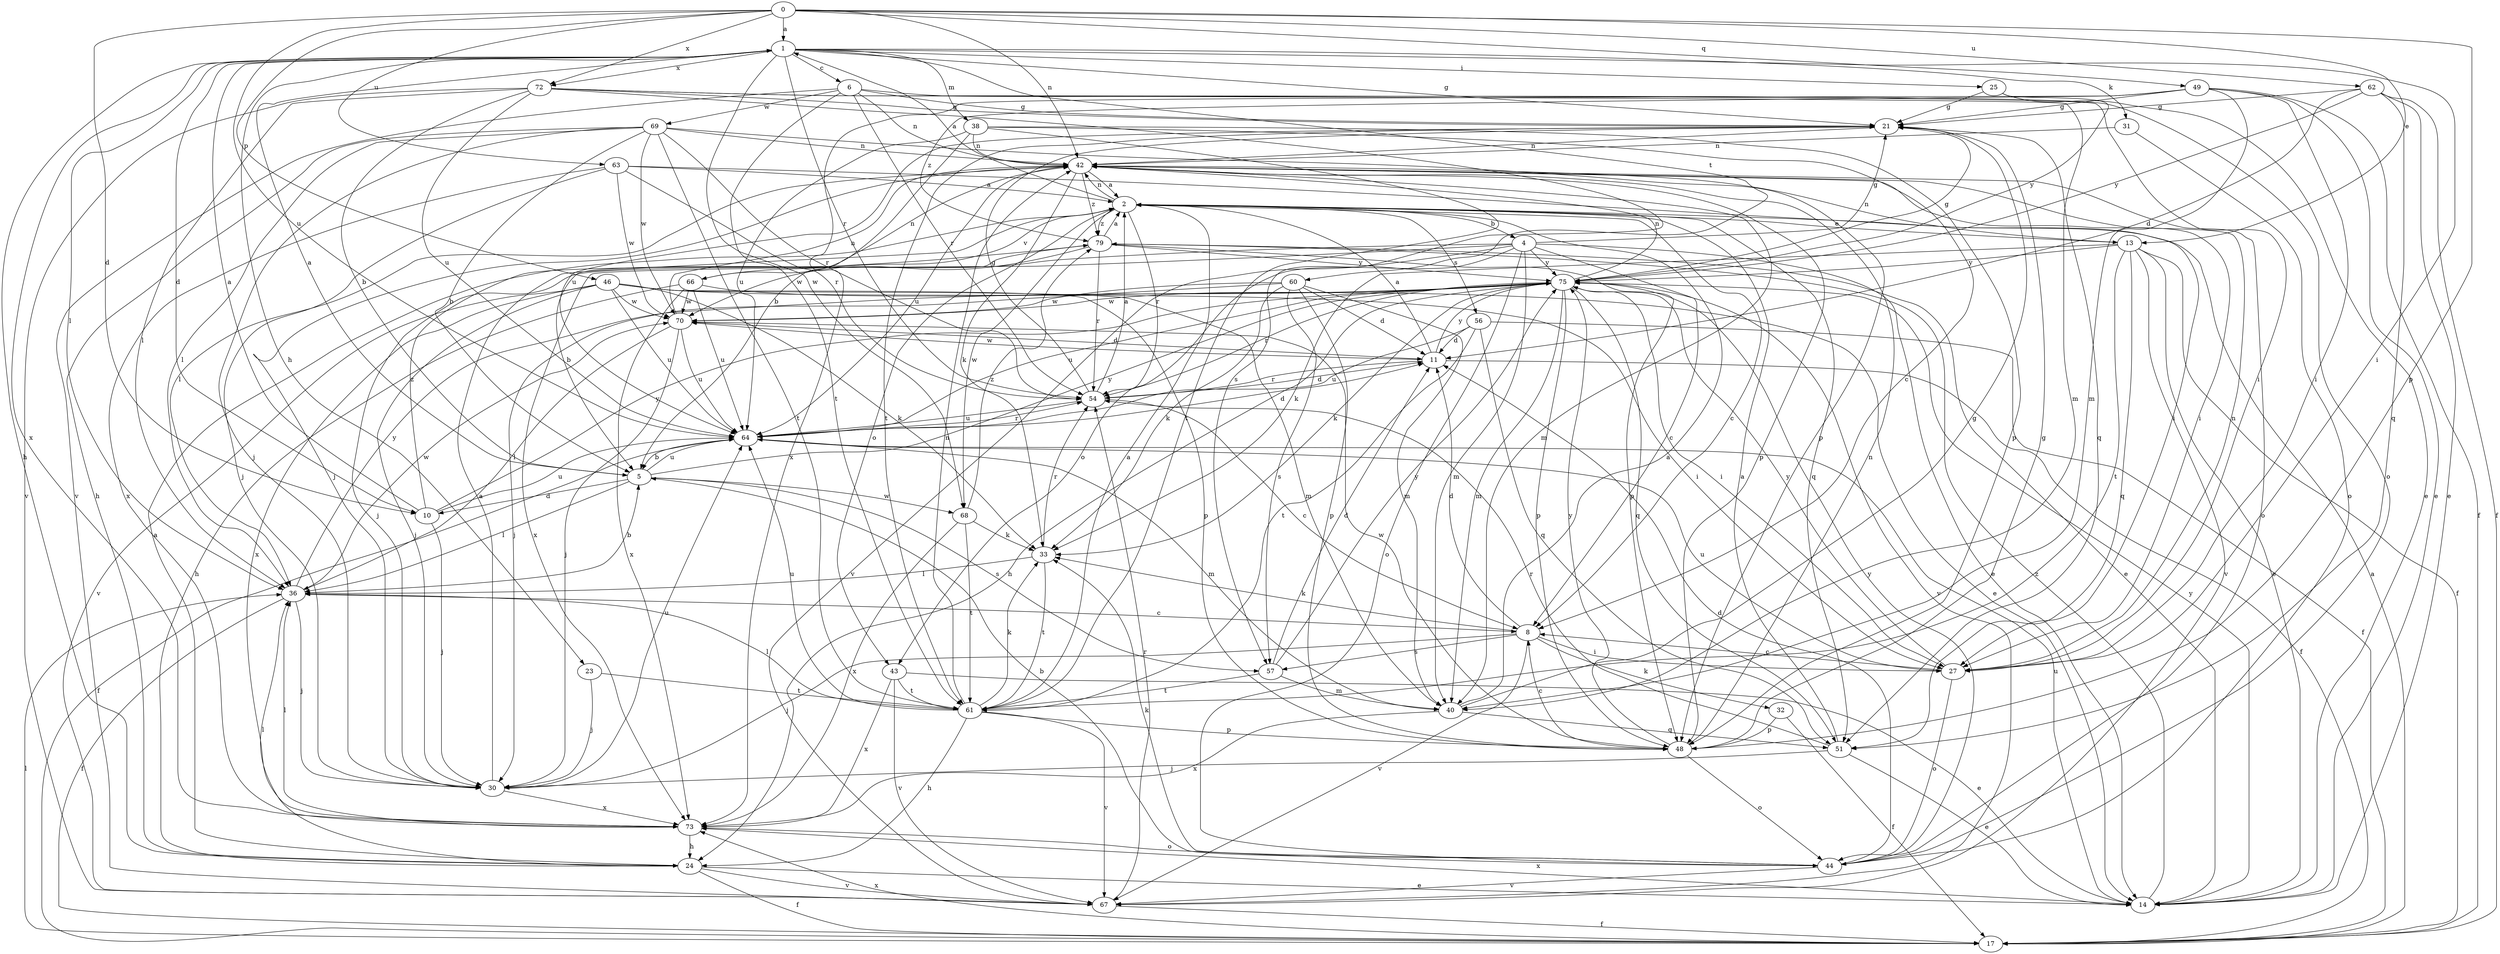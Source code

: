strict digraph  {
0;
1;
2;
4;
5;
6;
8;
10;
11;
13;
14;
17;
21;
23;
24;
25;
27;
30;
31;
32;
33;
36;
38;
40;
42;
43;
44;
46;
48;
49;
51;
54;
56;
57;
60;
61;
62;
63;
64;
66;
67;
68;
69;
70;
72;
73;
75;
79;
0 -> 1  [label=a];
0 -> 10  [label=d];
0 -> 13  [label=e];
0 -> 42  [label=n];
0 -> 46  [label=p];
0 -> 48  [label=p];
0 -> 49  [label=q];
0 -> 62  [label=u];
0 -> 63  [label=u];
0 -> 64  [label=u];
0 -> 72  [label=x];
1 -> 6  [label=c];
1 -> 10  [label=d];
1 -> 21  [label=g];
1 -> 23  [label=h];
1 -> 24  [label=h];
1 -> 25  [label=i];
1 -> 27  [label=i];
1 -> 31  [label=k];
1 -> 36  [label=l];
1 -> 38  [label=m];
1 -> 54  [label=r];
1 -> 60  [label=t];
1 -> 68  [label=w];
1 -> 72  [label=x];
1 -> 73  [label=x];
2 -> 1  [label=a];
2 -> 4  [label=b];
2 -> 8  [label=c];
2 -> 13  [label=e];
2 -> 42  [label=n];
2 -> 43  [label=o];
2 -> 51  [label=q];
2 -> 54  [label=r];
2 -> 56  [label=s];
2 -> 66  [label=v];
2 -> 68  [label=w];
2 -> 79  [label=z];
4 -> 8  [label=c];
4 -> 14  [label=e];
4 -> 21  [label=g];
4 -> 30  [label=j];
4 -> 40  [label=m];
4 -> 43  [label=o];
4 -> 44  [label=o];
4 -> 67  [label=v];
4 -> 73  [label=x];
4 -> 75  [label=y];
5 -> 1  [label=a];
5 -> 10  [label=d];
5 -> 36  [label=l];
5 -> 57  [label=s];
5 -> 64  [label=u];
5 -> 68  [label=w];
5 -> 75  [label=y];
6 -> 21  [label=g];
6 -> 42  [label=n];
6 -> 44  [label=o];
6 -> 54  [label=r];
6 -> 61  [label=t];
6 -> 67  [label=v];
6 -> 69  [label=w];
8 -> 11  [label=d];
8 -> 27  [label=i];
8 -> 30  [label=j];
8 -> 32  [label=k];
8 -> 33  [label=k];
8 -> 57  [label=s];
8 -> 67  [label=v];
10 -> 1  [label=a];
10 -> 30  [label=j];
10 -> 64  [label=u];
10 -> 75  [label=y];
10 -> 79  [label=z];
11 -> 2  [label=a];
11 -> 17  [label=f];
11 -> 54  [label=r];
11 -> 70  [label=w];
11 -> 75  [label=y];
13 -> 14  [label=e];
13 -> 17  [label=f];
13 -> 33  [label=k];
13 -> 42  [label=n];
13 -> 51  [label=q];
13 -> 61  [label=t];
13 -> 67  [label=v];
13 -> 75  [label=y];
14 -> 64  [label=u];
14 -> 73  [label=x];
14 -> 75  [label=y];
14 -> 79  [label=z];
17 -> 2  [label=a];
17 -> 36  [label=l];
17 -> 73  [label=x];
21 -> 42  [label=n];
21 -> 51  [label=q];
21 -> 61  [label=t];
21 -> 64  [label=u];
23 -> 30  [label=j];
23 -> 61  [label=t];
24 -> 2  [label=a];
24 -> 14  [label=e];
24 -> 17  [label=f];
24 -> 36  [label=l];
24 -> 67  [label=v];
25 -> 14  [label=e];
25 -> 21  [label=g];
25 -> 75  [label=y];
27 -> 8  [label=c];
27 -> 42  [label=n];
27 -> 44  [label=o];
27 -> 64  [label=u];
27 -> 75  [label=y];
30 -> 2  [label=a];
30 -> 64  [label=u];
30 -> 73  [label=x];
31 -> 42  [label=n];
31 -> 44  [label=o];
32 -> 17  [label=f];
32 -> 48  [label=p];
33 -> 36  [label=l];
33 -> 54  [label=r];
33 -> 61  [label=t];
36 -> 5  [label=b];
36 -> 8  [label=c];
36 -> 17  [label=f];
36 -> 30  [label=j];
36 -> 70  [label=w];
36 -> 75  [label=y];
38 -> 5  [label=b];
38 -> 8  [label=c];
38 -> 42  [label=n];
38 -> 48  [label=p];
38 -> 61  [label=t];
38 -> 64  [label=u];
40 -> 2  [label=a];
40 -> 21  [label=g];
40 -> 51  [label=q];
40 -> 73  [label=x];
42 -> 2  [label=a];
42 -> 27  [label=i];
42 -> 30  [label=j];
42 -> 33  [label=k];
42 -> 36  [label=l];
42 -> 40  [label=m];
42 -> 44  [label=o];
42 -> 48  [label=p];
42 -> 64  [label=u];
42 -> 79  [label=z];
43 -> 14  [label=e];
43 -> 61  [label=t];
43 -> 67  [label=v];
43 -> 73  [label=x];
44 -> 5  [label=b];
44 -> 11  [label=d];
44 -> 33  [label=k];
44 -> 67  [label=v];
44 -> 75  [label=y];
46 -> 27  [label=i];
46 -> 30  [label=j];
46 -> 33  [label=k];
46 -> 40  [label=m];
46 -> 48  [label=p];
46 -> 64  [label=u];
46 -> 67  [label=v];
46 -> 70  [label=w];
46 -> 73  [label=x];
48 -> 8  [label=c];
48 -> 21  [label=g];
48 -> 42  [label=n];
48 -> 44  [label=o];
48 -> 70  [label=w];
48 -> 75  [label=y];
49 -> 14  [label=e];
49 -> 17  [label=f];
49 -> 21  [label=g];
49 -> 27  [label=i];
49 -> 40  [label=m];
49 -> 73  [label=x];
49 -> 79  [label=z];
51 -> 2  [label=a];
51 -> 14  [label=e];
51 -> 30  [label=j];
51 -> 54  [label=r];
54 -> 2  [label=a];
54 -> 8  [label=c];
54 -> 11  [label=d];
54 -> 21  [label=g];
54 -> 64  [label=u];
56 -> 11  [label=d];
56 -> 17  [label=f];
56 -> 51  [label=q];
56 -> 61  [label=t];
56 -> 64  [label=u];
57 -> 11  [label=d];
57 -> 40  [label=m];
57 -> 61  [label=t];
57 -> 75  [label=y];
60 -> 11  [label=d];
60 -> 30  [label=j];
60 -> 33  [label=k];
60 -> 40  [label=m];
60 -> 48  [label=p];
60 -> 57  [label=s];
60 -> 70  [label=w];
61 -> 2  [label=a];
61 -> 24  [label=h];
61 -> 33  [label=k];
61 -> 36  [label=l];
61 -> 42  [label=n];
61 -> 48  [label=p];
61 -> 64  [label=u];
61 -> 67  [label=v];
62 -> 11  [label=d];
62 -> 14  [label=e];
62 -> 17  [label=f];
62 -> 21  [label=g];
62 -> 51  [label=q];
62 -> 75  [label=y];
63 -> 2  [label=a];
63 -> 27  [label=i];
63 -> 30  [label=j];
63 -> 54  [label=r];
63 -> 70  [label=w];
63 -> 73  [label=x];
64 -> 5  [label=b];
64 -> 11  [label=d];
64 -> 17  [label=f];
64 -> 40  [label=m];
64 -> 54  [label=r];
66 -> 14  [label=e];
66 -> 24  [label=h];
66 -> 42  [label=n];
66 -> 64  [label=u];
66 -> 70  [label=w];
66 -> 73  [label=x];
67 -> 17  [label=f];
67 -> 54  [label=r];
68 -> 33  [label=k];
68 -> 61  [label=t];
68 -> 73  [label=x];
68 -> 79  [label=z];
69 -> 5  [label=b];
69 -> 24  [label=h];
69 -> 30  [label=j];
69 -> 36  [label=l];
69 -> 42  [label=n];
69 -> 48  [label=p];
69 -> 54  [label=r];
69 -> 61  [label=t];
69 -> 70  [label=w];
70 -> 11  [label=d];
70 -> 30  [label=j];
70 -> 36  [label=l];
70 -> 42  [label=n];
70 -> 64  [label=u];
72 -> 5  [label=b];
72 -> 21  [label=g];
72 -> 27  [label=i];
72 -> 36  [label=l];
72 -> 40  [label=m];
72 -> 57  [label=s];
72 -> 64  [label=u];
72 -> 67  [label=v];
73 -> 24  [label=h];
73 -> 36  [label=l];
73 -> 44  [label=o];
75 -> 21  [label=g];
75 -> 24  [label=h];
75 -> 27  [label=i];
75 -> 33  [label=k];
75 -> 40  [label=m];
75 -> 42  [label=n];
75 -> 48  [label=p];
75 -> 51  [label=q];
75 -> 54  [label=r];
75 -> 64  [label=u];
75 -> 67  [label=v];
75 -> 70  [label=w];
79 -> 2  [label=a];
79 -> 5  [label=b];
79 -> 14  [label=e];
79 -> 48  [label=p];
79 -> 54  [label=r];
79 -> 70  [label=w];
79 -> 75  [label=y];
}
